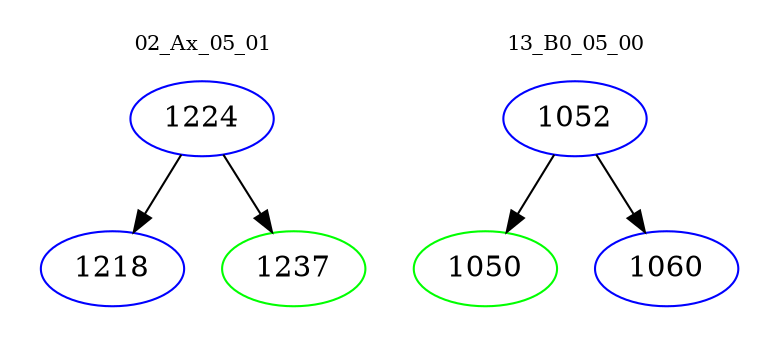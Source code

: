 digraph{
subgraph cluster_0 {
color = white
label = "02_Ax_05_01";
fontsize=10;
T0_1224 [label="1224", color="blue"]
T0_1224 -> T0_1218 [color="black"]
T0_1218 [label="1218", color="blue"]
T0_1224 -> T0_1237 [color="black"]
T0_1237 [label="1237", color="green"]
}
subgraph cluster_1 {
color = white
label = "13_B0_05_00";
fontsize=10;
T1_1052 [label="1052", color="blue"]
T1_1052 -> T1_1050 [color="black"]
T1_1050 [label="1050", color="green"]
T1_1052 -> T1_1060 [color="black"]
T1_1060 [label="1060", color="blue"]
}
}
